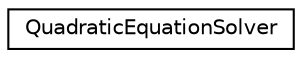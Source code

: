digraph "Graphical Class Hierarchy"
{
  edge [fontname="Helvetica",fontsize="10",labelfontname="Helvetica",labelfontsize="10"];
  node [fontname="Helvetica",fontsize="10",shape=record];
  rankdir="LR";
  Node0 [label="QuadraticEquationSolver",height=0.2,width=0.4,color="black", fillcolor="white", style="filled",URL="$classQuadraticEquationSolver.html"];
}
